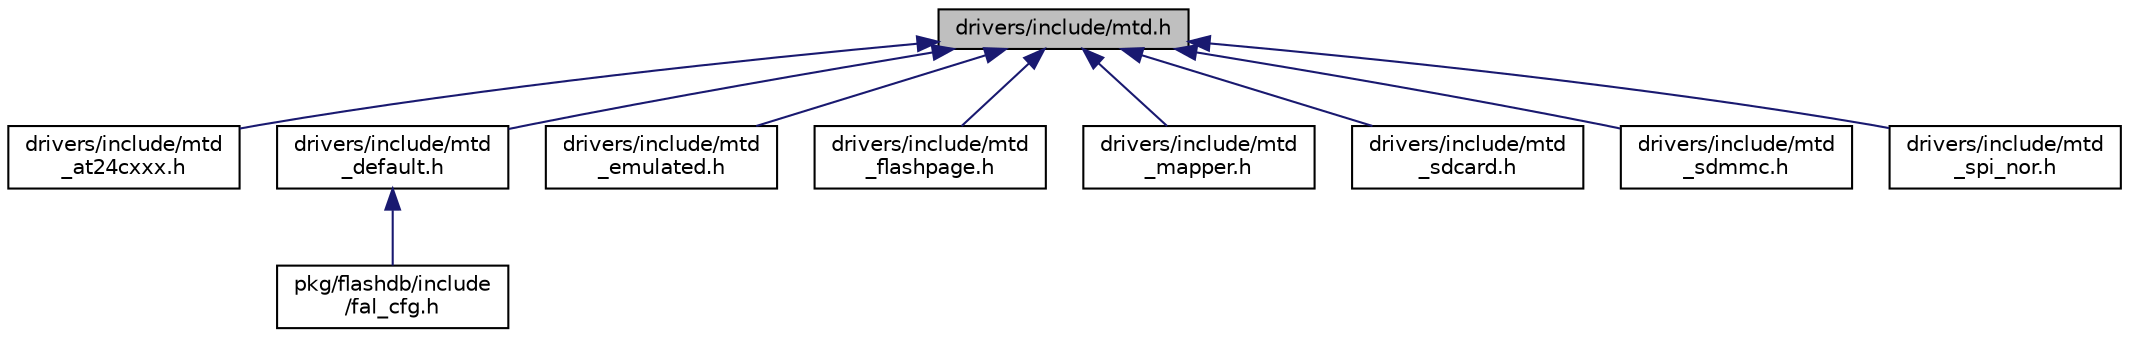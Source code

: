 digraph "drivers/include/mtd.h"
{
 // LATEX_PDF_SIZE
  edge [fontname="Helvetica",fontsize="10",labelfontname="Helvetica",labelfontsize="10"];
  node [fontname="Helvetica",fontsize="10",shape=record];
  Node1 [label="drivers/include/mtd.h",height=0.2,width=0.4,color="black", fillcolor="grey75", style="filled", fontcolor="black",tooltip=" "];
  Node1 -> Node2 [dir="back",color="midnightblue",fontsize="10",style="solid",fontname="Helvetica"];
  Node2 [label="drivers/include/mtd\l_at24cxxx.h",height=0.2,width=0.4,color="black", fillcolor="white", style="filled",URL="$mtd__at24cxxx_8h.html",tooltip="Interface definition for at24cxxx MTD wrapper."];
  Node1 -> Node3 [dir="back",color="midnightblue",fontsize="10",style="solid",fontname="Helvetica"];
  Node3 [label="drivers/include/mtd\l_default.h",height=0.2,width=0.4,color="black", fillcolor="white", style="filled",URL="$mtd__default_8h_source.html",tooltip=" "];
  Node3 -> Node4 [dir="back",color="midnightblue",fontsize="10",style="solid",fontname="Helvetica"];
  Node4 [label="pkg/flashdb/include\l/fal_cfg.h",height=0.2,width=0.4,color="black", fillcolor="white", style="filled",URL="$fal__cfg_8h.html",tooltip="Flash Abstraction Layer partition configuration."];
  Node1 -> Node5 [dir="back",color="midnightblue",fontsize="10",style="solid",fontname="Helvetica"];
  Node5 [label="drivers/include/mtd\l_emulated.h",height=0.2,width=0.4,color="black", fillcolor="white", style="filled",URL="$mtd__emulated_8h_source.html",tooltip=" "];
  Node1 -> Node6 [dir="back",color="midnightblue",fontsize="10",style="solid",fontname="Helvetica"];
  Node6 [label="drivers/include/mtd\l_flashpage.h",height=0.2,width=0.4,color="black", fillcolor="white", style="filled",URL="$mtd__flashpage_8h.html",tooltip="Interface definition for the flashpage memory driver."];
  Node1 -> Node7 [dir="back",color="midnightblue",fontsize="10",style="solid",fontname="Helvetica"];
  Node7 [label="drivers/include/mtd\l_mapper.h",height=0.2,width=0.4,color="black", fillcolor="white", style="filled",URL="$mtd__mapper_8h_source.html",tooltip=" "];
  Node1 -> Node8 [dir="back",color="midnightblue",fontsize="10",style="solid",fontname="Helvetica"];
  Node8 [label="drivers/include/mtd\l_sdcard.h",height=0.2,width=0.4,color="black", fillcolor="white", style="filled",URL="$mtd__sdcard_8h.html",tooltip="Interface definition for the mtd_sdcard driver."];
  Node1 -> Node9 [dir="back",color="midnightblue",fontsize="10",style="solid",fontname="Helvetica"];
  Node9 [label="drivers/include/mtd\l_sdmmc.h",height=0.2,width=0.4,color="black", fillcolor="white", style="filled",URL="$mtd__sdmmc_8h.html",tooltip="Interface definition for the mtd_sdmmc driver."];
  Node1 -> Node10 [dir="back",color="midnightblue",fontsize="10",style="solid",fontname="Helvetica"];
  Node10 [label="drivers/include/mtd\l_spi_nor.h",height=0.2,width=0.4,color="black", fillcolor="white", style="filled",URL="$mtd__spi__nor_8h.html",tooltip="Interface definition for the serial flash memory driver."];
}
